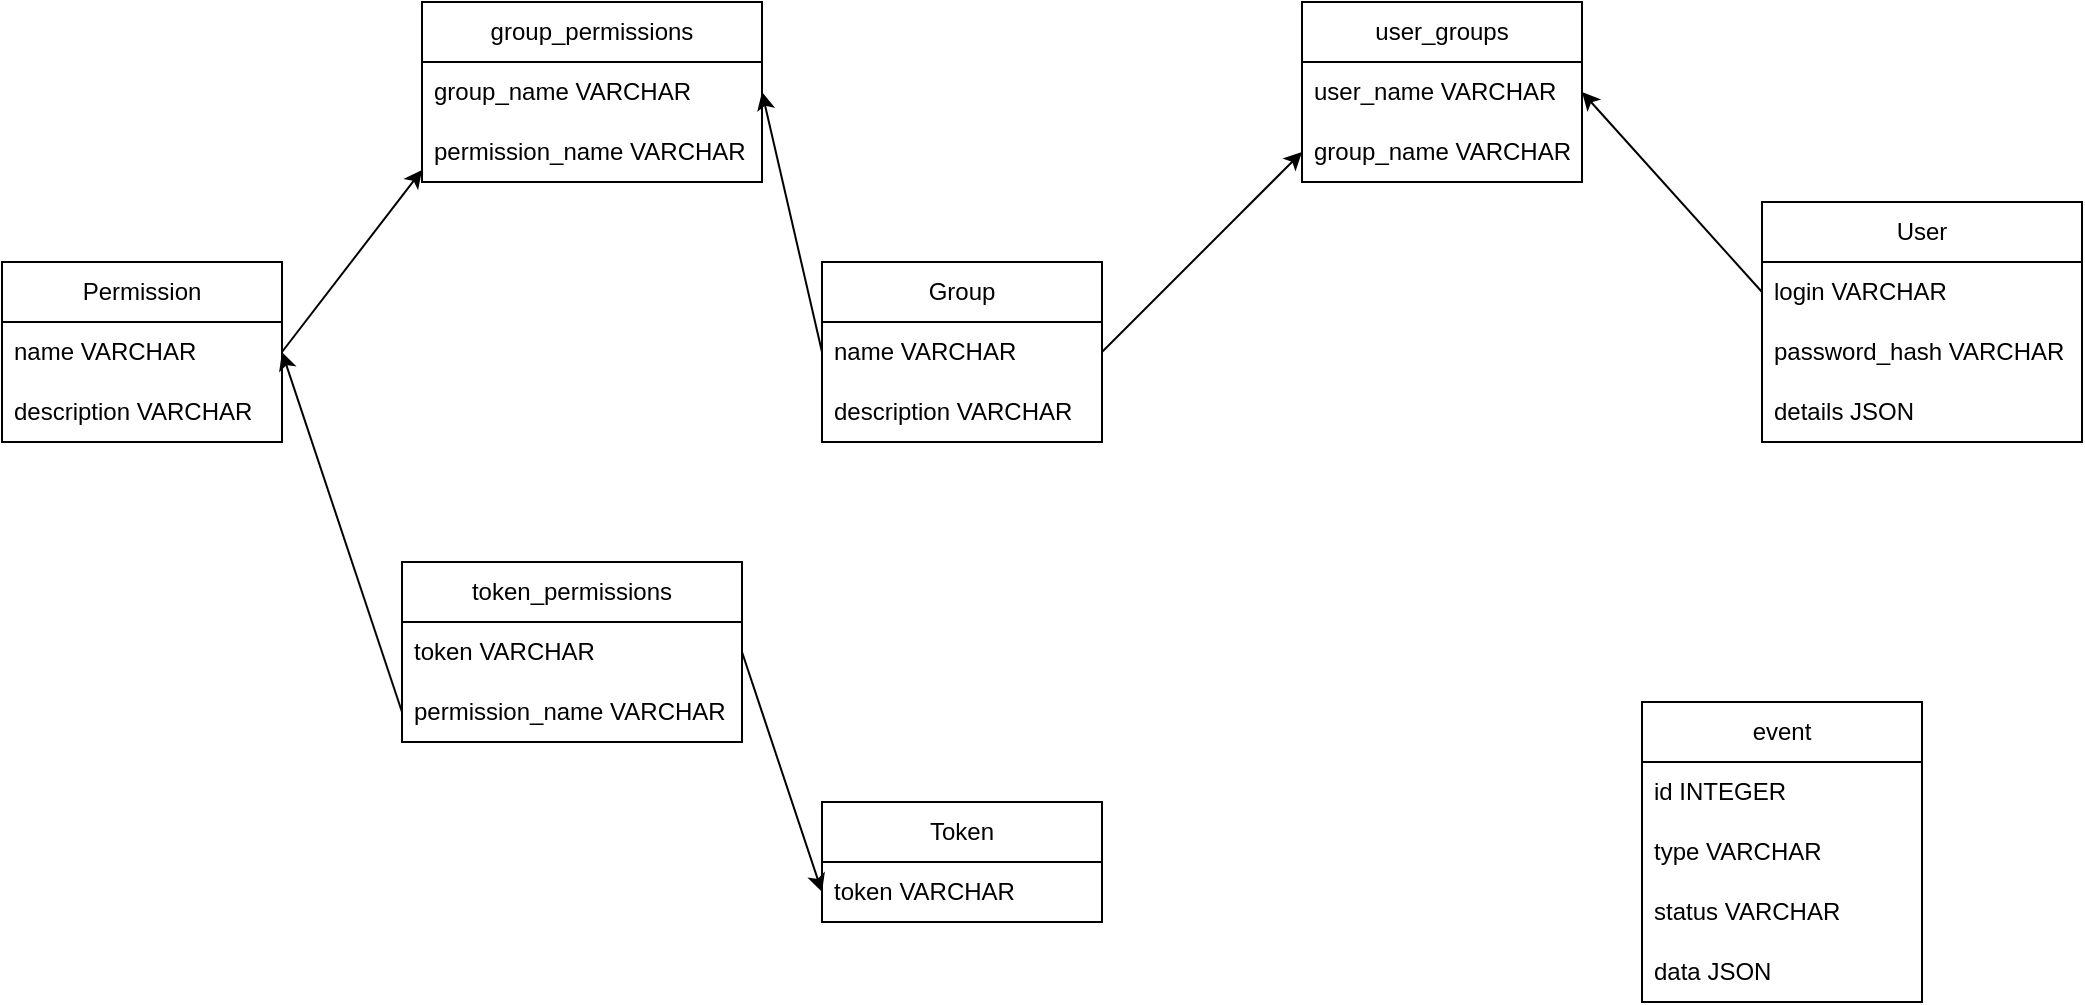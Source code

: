 <mxfile>
    <diagram name="Page-1" id="dVycRcZRLUVyMyC87WFZ">
        <mxGraphModel dx="446" dy="595" grid="1" gridSize="10" guides="1" tooltips="1" connect="1" arrows="1" fold="1" page="1" pageScale="1" pageWidth="827" pageHeight="1169" math="0" shadow="0">
            <root>
                <mxCell id="0"/>
                <mxCell id="1" parent="0"/>
                <mxCell id="I4nxSn1-Pj3Ff1C7_J1B-1" value="Permission" style="swimlane;fontStyle=0;childLayout=stackLayout;horizontal=1;startSize=30;horizontalStack=0;resizeParent=1;resizeParentMax=0;resizeLast=0;collapsible=1;marginBottom=0;whiteSpace=wrap;html=1;fillStyle=auto;" parent="1" vertex="1">
                    <mxGeometry x="60" y="260" width="140" height="90" as="geometry"/>
                </mxCell>
                <mxCell id="I4nxSn1-Pj3Ff1C7_J1B-2" value="name VARCHAR" style="text;strokeColor=none;fillColor=none;align=left;verticalAlign=middle;spacingLeft=4;spacingRight=4;overflow=hidden;points=[[0,0.5],[1,0.5]];portConstraint=eastwest;rotatable=0;whiteSpace=wrap;html=1;fillStyle=auto;" parent="I4nxSn1-Pj3Ff1C7_J1B-1" vertex="1">
                    <mxGeometry y="30" width="140" height="30" as="geometry"/>
                </mxCell>
                <mxCell id="I4nxSn1-Pj3Ff1C7_J1B-3" value="description VARCHAR" style="text;strokeColor=none;fillColor=none;align=left;verticalAlign=middle;spacingLeft=4;spacingRight=4;overflow=hidden;points=[[0,0.5],[1,0.5]];portConstraint=eastwest;rotatable=0;whiteSpace=wrap;html=1;fillStyle=auto;" parent="I4nxSn1-Pj3Ff1C7_J1B-1" vertex="1">
                    <mxGeometry y="60" width="140" height="30" as="geometry"/>
                </mxCell>
                <mxCell id="I4nxSn1-Pj3Ff1C7_J1B-4" value="Group" style="swimlane;fontStyle=0;childLayout=stackLayout;horizontal=1;startSize=30;horizontalStack=0;resizeParent=1;resizeParentMax=0;resizeLast=0;collapsible=1;marginBottom=0;whiteSpace=wrap;html=1;fillStyle=auto;" parent="1" vertex="1">
                    <mxGeometry x="470" y="260" width="140" height="90" as="geometry"/>
                </mxCell>
                <mxCell id="I4nxSn1-Pj3Ff1C7_J1B-5" value="name&amp;nbsp;VARCHAR" style="text;strokeColor=none;fillColor=none;align=left;verticalAlign=middle;spacingLeft=4;spacingRight=4;overflow=hidden;points=[[0,0.5],[1,0.5]];portConstraint=eastwest;rotatable=0;whiteSpace=wrap;html=1;fillStyle=auto;" parent="I4nxSn1-Pj3Ff1C7_J1B-4" vertex="1">
                    <mxGeometry y="30" width="140" height="30" as="geometry"/>
                </mxCell>
                <mxCell id="I4nxSn1-Pj3Ff1C7_J1B-6" value="description&amp;nbsp;VARCHAR" style="text;strokeColor=none;fillColor=none;align=left;verticalAlign=middle;spacingLeft=4;spacingRight=4;overflow=hidden;points=[[0,0.5],[1,0.5]];portConstraint=eastwest;rotatable=0;whiteSpace=wrap;html=1;fillStyle=auto;" parent="I4nxSn1-Pj3Ff1C7_J1B-4" vertex="1">
                    <mxGeometry y="60" width="140" height="30" as="geometry"/>
                </mxCell>
                <mxCell id="I4nxSn1-Pj3Ff1C7_J1B-7" value="group_permissions" style="swimlane;fontStyle=0;childLayout=stackLayout;horizontal=1;startSize=30;horizontalStack=0;resizeParent=1;resizeParentMax=0;resizeLast=0;collapsible=1;marginBottom=0;whiteSpace=wrap;html=1;fillStyle=auto;" parent="1" vertex="1">
                    <mxGeometry x="270" y="130" width="170" height="90" as="geometry"/>
                </mxCell>
                <mxCell id="I4nxSn1-Pj3Ff1C7_J1B-8" value="group_name VARCHAR" style="text;strokeColor=none;fillColor=none;align=left;verticalAlign=middle;spacingLeft=4;spacingRight=4;overflow=hidden;points=[[0,0.5],[1,0.5]];portConstraint=eastwest;rotatable=0;whiteSpace=wrap;html=1;fillStyle=auto;" parent="I4nxSn1-Pj3Ff1C7_J1B-7" vertex="1">
                    <mxGeometry y="30" width="170" height="30" as="geometry"/>
                </mxCell>
                <mxCell id="I4nxSn1-Pj3Ff1C7_J1B-9" value="permission_name&amp;nbsp;VARCHAR" style="text;strokeColor=none;fillColor=none;align=left;verticalAlign=middle;spacingLeft=4;spacingRight=4;overflow=hidden;points=[[0,0.5],[1,0.5]];portConstraint=eastwest;rotatable=0;whiteSpace=wrap;html=1;fillStyle=auto;" parent="I4nxSn1-Pj3Ff1C7_J1B-7" vertex="1">
                    <mxGeometry y="60" width="170" height="30" as="geometry"/>
                </mxCell>
                <mxCell id="I4nxSn1-Pj3Ff1C7_J1B-10" style="edgeStyle=none;html=1;exitX=1;exitY=0.5;exitDx=0;exitDy=0;entryX=0;entryY=0.8;entryDx=0;entryDy=0;entryPerimeter=0;" parent="1" source="I4nxSn1-Pj3Ff1C7_J1B-2" target="I4nxSn1-Pj3Ff1C7_J1B-9" edge="1">
                    <mxGeometry relative="1" as="geometry"/>
                </mxCell>
                <mxCell id="I4nxSn1-Pj3Ff1C7_J1B-11" value="User" style="swimlane;fontStyle=0;childLayout=stackLayout;horizontal=1;startSize=30;horizontalStack=0;resizeParent=1;resizeParentMax=0;resizeLast=0;collapsible=1;marginBottom=0;whiteSpace=wrap;html=1;fillStyle=auto;" parent="1" vertex="1">
                    <mxGeometry x="940" y="230" width="160" height="120" as="geometry"/>
                </mxCell>
                <mxCell id="I4nxSn1-Pj3Ff1C7_J1B-12" value="login VARCHAR" style="text;strokeColor=none;fillColor=none;align=left;verticalAlign=middle;spacingLeft=4;spacingRight=4;overflow=hidden;points=[[0,0.5],[1,0.5]];portConstraint=eastwest;rotatable=0;whiteSpace=wrap;html=1;fillStyle=auto;" parent="I4nxSn1-Pj3Ff1C7_J1B-11" vertex="1">
                    <mxGeometry y="30" width="160" height="30" as="geometry"/>
                </mxCell>
                <mxCell id="I4nxSn1-Pj3Ff1C7_J1B-13" value="password_hash&amp;nbsp;VARCHAR" style="text;strokeColor=none;fillColor=none;align=left;verticalAlign=middle;spacingLeft=4;spacingRight=4;overflow=hidden;points=[[0,0.5],[1,0.5]];portConstraint=eastwest;rotatable=0;whiteSpace=wrap;html=1;fillStyle=auto;" parent="I4nxSn1-Pj3Ff1C7_J1B-11" vertex="1">
                    <mxGeometry y="60" width="160" height="30" as="geometry"/>
                </mxCell>
                <mxCell id="I4nxSn1-Pj3Ff1C7_J1B-14" value="details JSON" style="text;strokeColor=none;fillColor=none;align=left;verticalAlign=middle;spacingLeft=4;spacingRight=4;overflow=hidden;points=[[0,0.5],[1,0.5]];portConstraint=eastwest;rotatable=0;whiteSpace=wrap;html=1;fillStyle=auto;" parent="I4nxSn1-Pj3Ff1C7_J1B-11" vertex="1">
                    <mxGeometry y="90" width="160" height="30" as="geometry"/>
                </mxCell>
                <mxCell id="I4nxSn1-Pj3Ff1C7_J1B-15" value="user_groups" style="swimlane;fontStyle=0;childLayout=stackLayout;horizontal=1;startSize=30;horizontalStack=0;resizeParent=1;resizeParentMax=0;resizeLast=0;collapsible=1;marginBottom=0;whiteSpace=wrap;html=1;fillStyle=auto;" parent="1" vertex="1">
                    <mxGeometry x="710" y="130" width="140" height="90" as="geometry"/>
                </mxCell>
                <mxCell id="I4nxSn1-Pj3Ff1C7_J1B-16" value="user_name&amp;nbsp;VARCHAR" style="text;strokeColor=none;fillColor=none;align=left;verticalAlign=middle;spacingLeft=4;spacingRight=4;overflow=hidden;points=[[0,0.5],[1,0.5]];portConstraint=eastwest;rotatable=0;whiteSpace=wrap;html=1;fillStyle=auto;" parent="I4nxSn1-Pj3Ff1C7_J1B-15" vertex="1">
                    <mxGeometry y="30" width="140" height="30" as="geometry"/>
                </mxCell>
                <mxCell id="I4nxSn1-Pj3Ff1C7_J1B-17" value="group_name&amp;nbsp;VARCHAR" style="text;strokeColor=none;fillColor=none;align=left;verticalAlign=middle;spacingLeft=4;spacingRight=4;overflow=hidden;points=[[0,0.5],[1,0.5]];portConstraint=eastwest;rotatable=0;whiteSpace=wrap;html=1;fillStyle=auto;" parent="I4nxSn1-Pj3Ff1C7_J1B-15" vertex="1">
                    <mxGeometry y="60" width="140" height="30" as="geometry"/>
                </mxCell>
                <mxCell id="I4nxSn1-Pj3Ff1C7_J1B-18" value="Token" style="swimlane;fontStyle=0;childLayout=stackLayout;horizontal=1;startSize=30;horizontalStack=0;resizeParent=1;resizeParentMax=0;resizeLast=0;collapsible=1;marginBottom=0;whiteSpace=wrap;html=1;fillStyle=auto;" parent="1" vertex="1">
                    <mxGeometry x="470" y="530" width="140" height="60" as="geometry"/>
                </mxCell>
                <mxCell id="I4nxSn1-Pj3Ff1C7_J1B-19" value="token&amp;nbsp;VARCHAR" style="text;strokeColor=none;fillColor=none;align=left;verticalAlign=middle;spacingLeft=4;spacingRight=4;overflow=hidden;points=[[0,0.5],[1,0.5]];portConstraint=eastwest;rotatable=0;whiteSpace=wrap;html=1;fillStyle=auto;" parent="I4nxSn1-Pj3Ff1C7_J1B-18" vertex="1">
                    <mxGeometry y="30" width="140" height="30" as="geometry"/>
                </mxCell>
                <mxCell id="I4nxSn1-Pj3Ff1C7_J1B-20" style="edgeStyle=none;html=1;exitX=0;exitY=0.5;exitDx=0;exitDy=0;entryX=1;entryY=0.5;entryDx=0;entryDy=0;" parent="1" source="I4nxSn1-Pj3Ff1C7_J1B-5" target="I4nxSn1-Pj3Ff1C7_J1B-8" edge="1">
                    <mxGeometry relative="1" as="geometry"/>
                </mxCell>
                <mxCell id="I4nxSn1-Pj3Ff1C7_J1B-21" style="edgeStyle=none;html=1;exitX=1;exitY=0.5;exitDx=0;exitDy=0;entryX=0;entryY=0.5;entryDx=0;entryDy=0;" parent="1" source="I4nxSn1-Pj3Ff1C7_J1B-5" target="I4nxSn1-Pj3Ff1C7_J1B-17" edge="1">
                    <mxGeometry relative="1" as="geometry"/>
                </mxCell>
                <mxCell id="I4nxSn1-Pj3Ff1C7_J1B-22" style="edgeStyle=none;html=1;exitX=0;exitY=0.5;exitDx=0;exitDy=0;entryX=1;entryY=0.5;entryDx=0;entryDy=0;" parent="1" source="I4nxSn1-Pj3Ff1C7_J1B-12" target="I4nxSn1-Pj3Ff1C7_J1B-16" edge="1">
                    <mxGeometry relative="1" as="geometry"/>
                </mxCell>
                <mxCell id="I4nxSn1-Pj3Ff1C7_J1B-23" value="token_permissions" style="swimlane;fontStyle=0;childLayout=stackLayout;horizontal=1;startSize=30;horizontalStack=0;resizeParent=1;resizeParentMax=0;resizeLast=0;collapsible=1;marginBottom=0;whiteSpace=wrap;html=1;fillStyle=auto;" parent="1" vertex="1">
                    <mxGeometry x="260" y="410" width="170" height="90" as="geometry"/>
                </mxCell>
                <mxCell id="I4nxSn1-Pj3Ff1C7_J1B-24" value="token VARCHAR" style="text;strokeColor=none;fillColor=none;align=left;verticalAlign=middle;spacingLeft=4;spacingRight=4;overflow=hidden;points=[[0,0.5],[1,0.5]];portConstraint=eastwest;rotatable=0;whiteSpace=wrap;html=1;fillStyle=auto;" parent="I4nxSn1-Pj3Ff1C7_J1B-23" vertex="1">
                    <mxGeometry y="30" width="170" height="30" as="geometry"/>
                </mxCell>
                <mxCell id="I4nxSn1-Pj3Ff1C7_J1B-25" value="permission_name&amp;nbsp;VARCHAR" style="text;strokeColor=none;fillColor=none;align=left;verticalAlign=middle;spacingLeft=4;spacingRight=4;overflow=hidden;points=[[0,0.5],[1,0.5]];portConstraint=eastwest;rotatable=0;whiteSpace=wrap;html=1;fillStyle=auto;" parent="I4nxSn1-Pj3Ff1C7_J1B-23" vertex="1">
                    <mxGeometry y="60" width="170" height="30" as="geometry"/>
                </mxCell>
                <mxCell id="I4nxSn1-Pj3Ff1C7_J1B-26" style="edgeStyle=none;html=1;exitX=1;exitY=0.5;exitDx=0;exitDy=0;entryX=0;entryY=0.75;entryDx=0;entryDy=0;" parent="1" source="I4nxSn1-Pj3Ff1C7_J1B-24" target="I4nxSn1-Pj3Ff1C7_J1B-18" edge="1">
                    <mxGeometry relative="1" as="geometry"/>
                </mxCell>
                <mxCell id="I4nxSn1-Pj3Ff1C7_J1B-27" style="edgeStyle=none;html=1;exitX=0;exitY=0.5;exitDx=0;exitDy=0;entryX=1;entryY=0.5;entryDx=0;entryDy=0;" parent="1" source="I4nxSn1-Pj3Ff1C7_J1B-25" target="I4nxSn1-Pj3Ff1C7_J1B-2" edge="1">
                    <mxGeometry relative="1" as="geometry"/>
                </mxCell>
                <mxCell id="I4nxSn1-Pj3Ff1C7_J1B-28" value="event" style="swimlane;fontStyle=0;childLayout=stackLayout;horizontal=1;startSize=30;horizontalStack=0;resizeParent=1;resizeParentMax=0;resizeLast=0;collapsible=1;marginBottom=0;whiteSpace=wrap;html=1;fillStyle=auto;" parent="1" vertex="1">
                    <mxGeometry x="880" y="480" width="140" height="150" as="geometry"/>
                </mxCell>
                <mxCell id="I4nxSn1-Pj3Ff1C7_J1B-29" value="id INTEGER" style="text;strokeColor=none;fillColor=none;align=left;verticalAlign=middle;spacingLeft=4;spacingRight=4;overflow=hidden;points=[[0,0.5],[1,0.5]];portConstraint=eastwest;rotatable=0;whiteSpace=wrap;html=1;fillStyle=auto;" parent="I4nxSn1-Pj3Ff1C7_J1B-28" vertex="1">
                    <mxGeometry y="30" width="140" height="30" as="geometry"/>
                </mxCell>
                <mxCell id="I4nxSn1-Pj3Ff1C7_J1B-30" value="type VARCHAR" style="text;strokeColor=none;fillColor=none;align=left;verticalAlign=middle;spacingLeft=4;spacingRight=4;overflow=hidden;points=[[0,0.5],[1,0.5]];portConstraint=eastwest;rotatable=0;whiteSpace=wrap;html=1;fillStyle=auto;" parent="I4nxSn1-Pj3Ff1C7_J1B-28" vertex="1">
                    <mxGeometry y="60" width="140" height="30" as="geometry"/>
                </mxCell>
                <mxCell id="I4nxSn1-Pj3Ff1C7_J1B-31" value="status VARCHAR" style="text;strokeColor=none;fillColor=none;align=left;verticalAlign=middle;spacingLeft=4;spacingRight=4;overflow=hidden;points=[[0,0.5],[1,0.5]];portConstraint=eastwest;rotatable=0;whiteSpace=wrap;html=1;fillStyle=auto;" parent="I4nxSn1-Pj3Ff1C7_J1B-28" vertex="1">
                    <mxGeometry y="90" width="140" height="30" as="geometry"/>
                </mxCell>
                <mxCell id="Y4x26UCwXfKbXdCF6iKU-6" value="data JSON" style="text;strokeColor=none;fillColor=none;align=left;verticalAlign=middle;spacingLeft=4;spacingRight=4;overflow=hidden;points=[[0,0.5],[1,0.5]];portConstraint=eastwest;rotatable=0;whiteSpace=wrap;html=1;fillStyle=auto;" parent="I4nxSn1-Pj3Ff1C7_J1B-28" vertex="1">
                    <mxGeometry y="120" width="140" height="30" as="geometry"/>
                </mxCell>
            </root>
        </mxGraphModel>
    </diagram>
</mxfile>